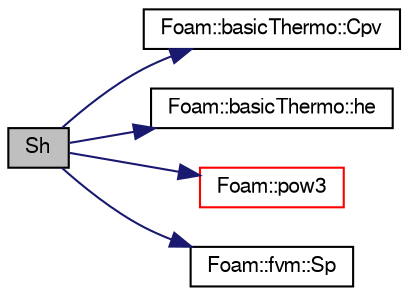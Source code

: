digraph "Sh"
{
  bgcolor="transparent";
  edge [fontname="FreeSans",fontsize="10",labelfontname="FreeSans",labelfontsize="10"];
  node [fontname="FreeSans",fontsize="10",shape=record];
  rankdir="LR";
  Node1 [label="Sh",height=0.2,width=0.4,color="black", fillcolor="grey75", style="filled" fontcolor="black"];
  Node1 -> Node2 [color="midnightblue",fontsize="10",style="solid",fontname="FreeSans"];
  Node2 [label="Foam::basicThermo::Cpv",height=0.2,width=0.4,color="black",URL="$a00115.html#a8ef6b02f0ee51039c3741cf05f1a6a7c",tooltip="Heat capacity at constant pressure/volume [J/kg/K]. "];
  Node1 -> Node3 [color="midnightblue",fontsize="10",style="solid",fontname="FreeSans"];
  Node3 [label="Foam::basicThermo::he",height=0.2,width=0.4,color="black",URL="$a00115.html#a662d59ddd0d78a76cd9838b63db0dc27",tooltip="Enthalpy/Internal energy [J/kg]. "];
  Node1 -> Node4 [color="midnightblue",fontsize="10",style="solid",fontname="FreeSans"];
  Node4 [label="Foam::pow3",height=0.2,width=0.4,color="red",URL="$a10237.html#a2e8f5d970ee4fb466536c3c46bae91fe"];
  Node1 -> Node5 [color="midnightblue",fontsize="10",style="solid",fontname="FreeSans"];
  Node5 [label="Foam::fvm::Sp",height=0.2,width=0.4,color="black",URL="$a10272.html#a67e0938495ebeac7ad57361957720554"];
}
